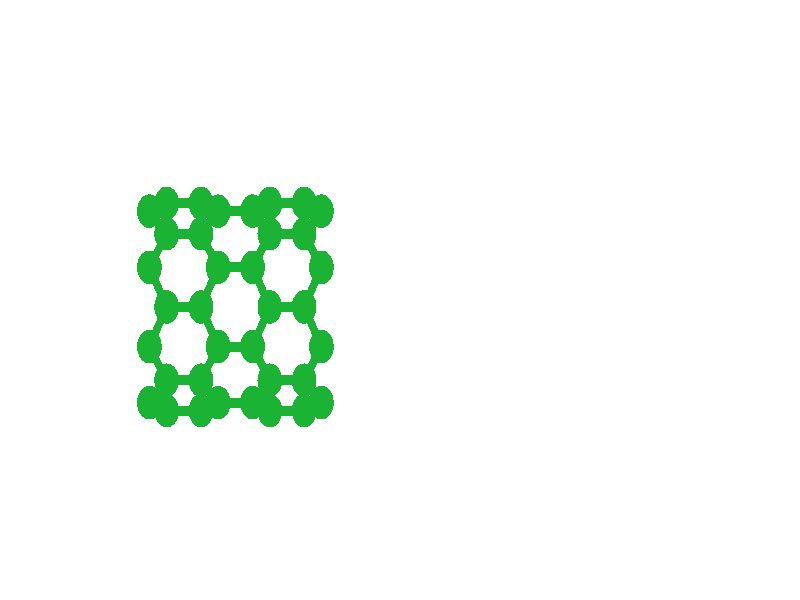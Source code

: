 // 
// Molecular graphics export from VMD 1.9.1
// http://www.ks.uiuc.edu/Research/vmd/
// Requires POV-Ray 3.5 or later
// 
// POV 3.x input script : E:/Users/Kevin Reiter/Documents/GitHub/promotion/daten/nanotori/z2.pov 
// try povray +W1920 +H1057 -IE:/Users/Kevin Reiter/Documents/GitHub/promotion/daten/nanotori/z2.pov -OE:/Users/Kevin Reiter/Documents/GitHub/promotion/daten/nanotori/z2.pov.tga +P +X +A +FT +C
#if (version < 3.5) 
#error "VMD POV3DisplayDevice has been compiled for POV-Ray 3.5 or above.\nPlease upgrade POV-Ray or recompile VMD."
#end 
#declare VMD_clip_on=array[3] {0, 0, 0};
#declare VMD_clip=array[3];
#declare VMD_scaledclip=array[3];
#declare VMD_line_width=0.0020;
#macro VMDC ( C1 )
  texture { pigment { rgbt C1 }}
#end
#macro VMD_point (P1, R1, C1)
  #local T = texture { finish { ambient 1.0 diffuse 0.0 phong 0.0 specular 0.0 } pigment { C1 } }
  #if(VMD_clip_on[2])
  intersection {
    sphere {P1, R1 texture {T} #if(VMD_clip_on[1]) clipped_by {VMD_clip[1]} #end no_shadow}
    VMD_clip[2]
  }
  #else
  sphere {P1, R1 texture {T} #if(VMD_clip_on[1]) clipped_by {VMD_clip[1]} #end no_shadow}
  #end
#end
#macro VMD_line (P1, P2, C1)
  #local T = texture { finish { ambient 1.0 diffuse 0.0 phong 0.0 specular 0.0 } pigment { C1 } }
  #if(VMD_clip_on[2])
  intersection {
    cylinder {P1, P2, VMD_line_width texture {T} #if(VMD_clip_on[1]) clipped_by {VMD_clip[1]} #end no_shadow}
    VMD_clip[2]
  }
  #else
  cylinder {P1, P2, VMD_line_width texture {T} #if(VMD_clip_on[1]) clipped_by {VMD_clip[1]} #end no_shadow}
  #end
#end
#macro VMD_sphere (P1, R1, C1)
  #local T = texture { pigment { C1 } }
  #if(VMD_clip_on[2])
  intersection {
    sphere {P1, R1 texture {T} #if(VMD_clip_on[1]) clipped_by {VMD_clip[1]} #end no_shadow}
    VMD_clip[2]
  }
  #else
  sphere {P1, R1 texture {T} #if(VMD_clip_on[1]) clipped_by {VMD_clip[1]} #end no_shadow}
  #end
#end
#macro VMD_cylinder (P1, P2, R1, C1, O1)
  #local T = texture { pigment { C1 } }
  #if(VMD_clip_on[2])
  intersection {
    cylinder {P1, P2, R1 #if(O1) open #end texture {T} #if(VMD_clip_on[1]) clipped_by {VMD_clip[1]} #end no_shadow}
    VMD_clip[2]
  }
  #else
  cylinder {P1, P2, R1 #if(O1) open #end texture {T} #if(VMD_clip_on[1]) clipped_by {VMD_clip[1]} #end no_shadow}
  #end
#end
#macro VMD_cone (P1, P2, R1, C1)
  #local T = texture { pigment { C1 } }
  #if(VMD_clip_on[2])
  intersection {
    cone {P1, R1, P2, VMD_line_width texture {T} #if(VMD_clip_on[1]) clipped_by {VMD_clip[1]} #end no_shadow}
    VMD_clip[2]
  }
  #else
  cone {P1, R1, P2, VMD_line_width texture {T} #if(VMD_clip_on[1]) clipped_by {VMD_clip[1]} #end no_shadow}
  #end
#end
#macro VMD_triangle (P1, P2, P3, N1, N2, N3, C1)
  #local T = texture { pigment { C1 } }
  smooth_triangle {P1, N1, P2, N2, P3, N3 texture {T} #if(VMD_clip_on[1]) clipped_by {VMD_clip[1]} #end no_shadow}
#end
#macro VMD_tricolor (P1, P2, P3, N1, N2, N3, C1, C2, C3)
  #local NX = P2-P1;
  #local NY = P3-P1;
  #local NZ = vcross(NX, NY);
  #local T = texture { pigment {
    average pigment_map {
      [1 gradient x color_map {[0 rgb 0] [1 C2*3]}]
      [1 gradient y color_map {[0 rgb 0] [1 C3*3]}]
      [1 gradient z color_map {[0 rgb 0] [1 C1*3]}]
    }
    matrix <1.01,0,1,0,1.01,1,0,0,1,-.002,-.002,-1>
    matrix <NX.x,NX.y,NX.z,NY.x,NY.y,NY.z,NZ.x,NZ.y,NZ.z,P1.x,P1.y,P1.z>
  } }
  smooth_triangle {P1, N1, P2, N2, P3, N3 texture {T} #if(VMD_clip_on[1]) clipped_by {VMD_clip[1]} #end no_shadow}
#end
camera {
  orthographic
  location <0.0000, 0.0000, -2.0000>
  look_at <0.0000, 0.0000, 2.0000>
  up <0.0000, 3.0000, 0.0000>
  right <5.4494, 0.0000, 0.0000>
}
light_source { 
  <-0.1000, 0.1000, -1.0000> 
  color rgb<1.000, 1.000, 1.000> 
  parallel 
  point_at <0.0, 0.0, 0.0> 
}
light_source { 
  <1.0000, 2.0000, -0.5000> 
  color rgb<1.000, 1.000, 1.000> 
  parallel 
  point_at <0.0, 0.0, 0.0> 
}
background {
  color rgb<1.000, 1.000, 1.000>
}
#default { texture {
 finish { ambient 0.000 diffuse 0.650 phong 0.1 phong_size 40.000 specular 0.500 }
} }
#declare VMD_line_width=0.0020;
// MoleculeID: 8 ReprID: 0 Beginning CPK
// MoleculeID: 8 ReprID: 0 Beginning VDW
VMD_sphere(<-1.7071,0.1635,0.4533>,0.0839,rgbt<0.100,0.700,0.200,0.000>)
VMD_sphere(<-1.3557,0.3317,0.3409>,0.0839,rgbt<0.100,0.700,0.200,0.000>)
VMD_sphere(<-1.5896,0.3317,0.3409>,0.0839,rgbt<0.100,0.700,0.200,0.000>)
VMD_sphere(<-1.7071,0.4440,0.1728>,0.0839,rgbt<0.100,0.700,0.200,0.000>)
VMD_sphere(<-1.3557,0.4835,-0.0256>,0.0839,rgbt<0.100,0.700,0.200,0.000>)
VMD_sphere(<-1.5896,0.4835,-0.0256>,0.0839,rgbt<0.100,0.700,0.200,0.000>)
VMD_sphere(<-1.7071,0.4440,-0.2239>,0.0839,rgbt<0.100,0.700,0.200,0.000>)
VMD_sphere(<-1.3557,0.3317,-0.3920>,0.0839,rgbt<0.100,0.700,0.200,0.000>)
VMD_sphere(<-1.5896,0.3317,-0.3920>,0.0839,rgbt<0.100,0.700,0.200,0.000>)
VMD_sphere(<-1.7071,0.1635,-0.5044>,0.0839,rgbt<0.100,0.700,0.200,0.000>)
VMD_sphere(<-1.3557,-0.0348,-0.5438>,0.0839,rgbt<0.100,0.700,0.200,0.000>)
VMD_sphere(<-1.5896,-0.0348,-0.5438>,0.0839,rgbt<0.100,0.700,0.200,0.000>)
VMD_sphere(<-1.7071,-0.2331,-0.5044>,0.0839,rgbt<0.100,0.700,0.200,0.000>)
VMD_sphere(<-1.3557,-0.4013,-0.3920>,0.0839,rgbt<0.100,0.700,0.200,0.000>)
VMD_sphere(<-1.5896,-0.4013,-0.3920>,0.0839,rgbt<0.100,0.700,0.200,0.000>)
VMD_sphere(<-1.7071,-0.5136,-0.2239>,0.0839,rgbt<0.100,0.700,0.200,0.000>)
VMD_sphere(<-1.3557,-0.5531,-0.0256>,0.0839,rgbt<0.100,0.700,0.200,0.000>)
VMD_sphere(<-1.5896,-0.5531,-0.0256>,0.0839,rgbt<0.100,0.700,0.200,0.000>)
VMD_sphere(<-1.7071,-0.5136,0.1728>,0.0839,rgbt<0.100,0.700,0.200,0.000>)
VMD_sphere(<-1.3557,-0.4013,0.3409>,0.0839,rgbt<0.100,0.700,0.200,0.000>)
VMD_sphere(<-1.5896,-0.4013,0.3409>,0.0839,rgbt<0.100,0.700,0.200,0.000>)
VMD_sphere(<-1.7071,-0.2331,0.4533>,0.0839,rgbt<0.100,0.700,0.200,0.000>)
VMD_sphere(<-1.3557,-0.0348,0.4927>,0.0839,rgbt<0.100,0.700,0.200,0.000>)
VMD_sphere(<-1.5896,-0.0348,0.4927>,0.0839,rgbt<0.100,0.700,0.200,0.000>)
VMD_sphere(<-1.0043,0.1635,0.4533>,0.0839,rgbt<0.100,0.700,0.200,0.000>)
VMD_sphere(<-1.2382,0.1635,0.4533>,0.0839,rgbt<0.100,0.700,0.200,0.000>)
VMD_sphere(<-0.6530,0.3317,0.3409>,0.0839,rgbt<0.100,0.700,0.200,0.000>)
VMD_sphere(<-0.8868,0.3317,0.3409>,0.0839,rgbt<0.100,0.700,0.200,0.000>)
VMD_sphere(<-1.0043,0.4440,0.1728>,0.0839,rgbt<0.100,0.700,0.200,0.000>)
VMD_sphere(<-1.2382,0.4440,0.1728>,0.0839,rgbt<0.100,0.700,0.200,0.000>)
VMD_sphere(<-0.6530,0.4835,-0.0256>,0.0839,rgbt<0.100,0.700,0.200,0.000>)
VMD_sphere(<-0.8868,0.4835,-0.0256>,0.0839,rgbt<0.100,0.700,0.200,0.000>)
VMD_sphere(<-1.0043,0.4440,-0.2239>,0.0839,rgbt<0.100,0.700,0.200,0.000>)
VMD_sphere(<-1.2382,0.4440,-0.2239>,0.0839,rgbt<0.100,0.700,0.200,0.000>)
VMD_sphere(<-0.6530,0.3317,-0.3920>,0.0839,rgbt<0.100,0.700,0.200,0.000>)
VMD_sphere(<-0.8868,0.3317,-0.3920>,0.0839,rgbt<0.100,0.700,0.200,0.000>)
VMD_sphere(<-1.0043,0.1635,-0.5044>,0.0839,rgbt<0.100,0.700,0.200,0.000>)
VMD_sphere(<-1.2382,0.1635,-0.5044>,0.0839,rgbt<0.100,0.700,0.200,0.000>)
VMD_sphere(<-0.6530,-0.0348,-0.5438>,0.0839,rgbt<0.100,0.700,0.200,0.000>)
VMD_sphere(<-0.8868,-0.0348,-0.5438>,0.0839,rgbt<0.100,0.700,0.200,0.000>)
VMD_sphere(<-1.0043,-0.2331,-0.5044>,0.0839,rgbt<0.100,0.700,0.200,0.000>)
VMD_sphere(<-1.2382,-0.2331,-0.5044>,0.0839,rgbt<0.100,0.700,0.200,0.000>)
VMD_sphere(<-0.6530,-0.4013,-0.3920>,0.0839,rgbt<0.100,0.700,0.200,0.000>)
VMD_sphere(<-0.8868,-0.4013,-0.3920>,0.0839,rgbt<0.100,0.700,0.200,0.000>)
VMD_sphere(<-1.0043,-0.5136,-0.2239>,0.0839,rgbt<0.100,0.700,0.200,0.000>)
VMD_sphere(<-1.2382,-0.5136,-0.2239>,0.0839,rgbt<0.100,0.700,0.200,0.000>)
VMD_sphere(<-0.6530,-0.5531,-0.0256>,0.0839,rgbt<0.100,0.700,0.200,0.000>)
VMD_sphere(<-0.8868,-0.5531,-0.0256>,0.0839,rgbt<0.100,0.700,0.200,0.000>)
VMD_sphere(<-1.0043,-0.5136,0.1728>,0.0839,rgbt<0.100,0.700,0.200,0.000>)
VMD_sphere(<-1.2382,-0.5136,0.1728>,0.0839,rgbt<0.100,0.700,0.200,0.000>)
VMD_sphere(<-0.6530,-0.4013,0.3409>,0.0839,rgbt<0.100,0.700,0.200,0.000>)
VMD_sphere(<-0.8868,-0.4013,0.3409>,0.0839,rgbt<0.100,0.700,0.200,0.000>)
VMD_sphere(<-1.0043,-0.2331,0.4533>,0.0839,rgbt<0.100,0.700,0.200,0.000>)
VMD_sphere(<-1.2382,-0.2331,0.4533>,0.0839,rgbt<0.100,0.700,0.200,0.000>)
VMD_sphere(<-0.6530,-0.0348,0.4927>,0.0839,rgbt<0.100,0.700,0.200,0.000>)
VMD_sphere(<-0.8868,-0.0348,0.4927>,0.0839,rgbt<0.100,0.700,0.200,0.000>)
VMD_sphere(<-0.5355,0.1635,0.4533>,0.0839,rgbt<0.100,0.700,0.200,0.000>)
VMD_sphere(<-0.5355,0.4440,0.1728>,0.0839,rgbt<0.100,0.700,0.200,0.000>)
VMD_sphere(<-0.5355,0.4440,-0.2239>,0.0839,rgbt<0.100,0.700,0.200,0.000>)
VMD_sphere(<-0.5355,0.1635,-0.5044>,0.0839,rgbt<0.100,0.700,0.200,0.000>)
VMD_sphere(<-0.5355,-0.2331,-0.5044>,0.0839,rgbt<0.100,0.700,0.200,0.000>)
VMD_sphere(<-0.5355,-0.5136,-0.2239>,0.0839,rgbt<0.100,0.700,0.200,0.000>)
VMD_sphere(<-0.5355,-0.5136,0.1728>,0.0839,rgbt<0.100,0.700,0.200,0.000>)
VMD_sphere(<-0.5355,-0.2331,0.4533>,0.0839,rgbt<0.100,0.700,0.200,0.000>)
VMD_cylinder(<-1.7071,0.163524,0.45326>,<-1.64834,0.064358,0.472984>0.0247,rgbt<0.100,0.700,0.200,0.000>,1)
VMD_cylinder(<-1.7071,0.163524,0.45326>,<-1.64834,0.247591,0.397087>0.0247,rgbt<0.100,0.700,0.200,0.000>,1)
VMD_cylinder(<-1.35572,0.331659,0.340914>,<-1.47265,0.331659,0.340914>0.0247,rgbt<0.100,0.700,0.200,0.000>,1)
VMD_cylinder(<-1.35572,0.331659,0.340914>,<-1.29696,0.387832,0.256846>0.0247,rgbt<0.100,0.700,0.200,0.000>,1)
VMD_cylinder(<-1.35572,0.331659,0.340914>,<-1.29696,0.247591,0.397087>0.0247,rgbt<0.100,0.700,0.200,0.000>,1)
VMD_cylinder(<-1.58959,0.331659,0.340914>,<-1.64834,0.387832,0.256846>0.0247,rgbt<0.100,0.700,0.200,0.000>,1)
VMD_cylinder(<-1.58959,0.331659,0.340914>,<-1.47265,0.331659,0.340914>0.0247,rgbt<0.100,0.700,0.200,0.000>,1)
VMD_cylinder(<-1.58959,0.331659,0.340914>,<-1.64834,0.247591,0.397087>0.0247,rgbt<0.100,0.700,0.200,0.000>,1)
VMD_cylinder(<-1.7071,0.444005,0.172778>,<-1.64834,0.387832,0.256846>0.0247,rgbt<0.100,0.700,0.200,0.000>,1)
VMD_cylinder(<-1.7071,0.444005,0.172778>,<-1.64834,0.46373,0.0736128>0.0247,rgbt<0.100,0.700,0.200,0.000>,1)
VMD_cylinder(<-1.35572,0.483455,-0.025552>,<-1.29696,0.463729,-0.124717>0.0247,rgbt<0.100,0.700,0.200,0.000>,1)
VMD_cylinder(<-1.35572,0.483455,-0.025552>,<-1.47265,0.483455,-0.025552>0.0247,rgbt<0.100,0.700,0.200,0.000>,1)
VMD_cylinder(<-1.35572,0.483455,-0.025552>,<-1.29696,0.46373,0.0736128>0.0247,rgbt<0.100,0.700,0.200,0.000>,1)
VMD_cylinder(<-1.58959,0.483455,-0.025552>,<-1.64834,0.463729,-0.124717>0.0247,rgbt<0.100,0.700,0.200,0.000>,1)
VMD_cylinder(<-1.58959,0.483455,-0.025552>,<-1.64834,0.46373,0.0736128>0.0247,rgbt<0.100,0.700,0.200,0.000>,1)
VMD_cylinder(<-1.58959,0.483455,-0.025552>,<-1.47265,0.483455,-0.025552>0.0247,rgbt<0.100,0.700,0.200,0.000>,1)
VMD_cylinder(<-1.7071,0.444004,-0.223883>,<-1.64834,0.463729,-0.124717>0.0247,rgbt<0.100,0.700,0.200,0.000>,1)
VMD_cylinder(<-1.7071,0.444004,-0.223883>,<-1.64834,0.387831,-0.307951>0.0247,rgbt<0.100,0.700,0.200,0.000>,1)
VMD_cylinder(<-1.35572,0.331659,-0.39202>,<-1.47265,0.331659,-0.39202>0.0247,rgbt<0.100,0.700,0.200,0.000>,1)
VMD_cylinder(<-1.35572,0.331659,-0.39202>,<-1.29696,0.247591,-0.448192>0.0247,rgbt<0.100,0.700,0.200,0.000>,1)
VMD_cylinder(<-1.35572,0.331659,-0.39202>,<-1.29696,0.387831,-0.307951>0.0247,rgbt<0.100,0.700,0.200,0.000>,1)
VMD_cylinder(<-1.58959,0.331659,-0.39202>,<-1.64834,0.247591,-0.448192>0.0247,rgbt<0.100,0.700,0.200,0.000>,1)
VMD_cylinder(<-1.58959,0.331659,-0.39202>,<-1.47265,0.331659,-0.39202>0.0247,rgbt<0.100,0.700,0.200,0.000>,1)
VMD_cylinder(<-1.58959,0.331659,-0.39202>,<-1.64834,0.387831,-0.307951>0.0247,rgbt<0.100,0.700,0.200,0.000>,1)
VMD_cylinder(<-1.7071,0.163523,-0.504365>,<-1.64834,0.247591,-0.448192>0.0247,rgbt<0.100,0.700,0.200,0.000>,1)
VMD_cylinder(<-1.7071,0.163523,-0.504365>,<-1.64834,0.0643578,-0.524089>0.0247,rgbt<0.100,0.700,0.200,0.000>,1)
VMD_cylinder(<-1.35572,-0.0348079,-0.543814>,<-1.29696,-0.133973,-0.524089>0.0247,rgbt<0.100,0.700,0.200,0.000>,1)
VMD_cylinder(<-1.35572,-0.0348079,-0.543814>,<-1.47265,-0.0348079,-0.543814>0.0247,rgbt<0.100,0.700,0.200,0.000>,1)
VMD_cylinder(<-1.35572,-0.0348079,-0.543814>,<-1.29696,0.0643578,-0.524089>0.0247,rgbt<0.100,0.700,0.200,0.000>,1)
VMD_cylinder(<-1.58959,-0.0348079,-0.543814>,<-1.64834,-0.133973,-0.524089>0.0247,rgbt<0.100,0.700,0.200,0.000>,1)
VMD_cylinder(<-1.58959,-0.0348079,-0.543814>,<-1.64834,0.0643578,-0.524089>0.0247,rgbt<0.100,0.700,0.200,0.000>,1)
VMD_cylinder(<-1.58959,-0.0348079,-0.543814>,<-1.47265,-0.0348079,-0.543814>0.0247,rgbt<0.100,0.700,0.200,0.000>,1)
VMD_cylinder(<-1.7071,-0.233137,-0.504365>,<-1.64834,-0.133973,-0.524089>0.0247,rgbt<0.100,0.700,0.200,0.000>,1)
VMD_cylinder(<-1.7071,-0.233137,-0.504365>,<-1.64834,-0.317206,-0.448192>0.0247,rgbt<0.100,0.700,0.200,0.000>,1)
VMD_cylinder(<-1.35572,-0.401274,-0.392019>,<-1.47265,-0.401274,-0.392019>0.0247,rgbt<0.100,0.700,0.200,0.000>,1)
VMD_cylinder(<-1.35572,-0.401274,-0.392019>,<-1.29696,-0.457446,-0.307951>0.0247,rgbt<0.100,0.700,0.200,0.000>,1)
VMD_cylinder(<-1.35572,-0.401274,-0.392019>,<-1.29696,-0.317206,-0.448192>0.0247,rgbt<0.100,0.700,0.200,0.000>,1)
VMD_cylinder(<-1.58959,-0.401274,-0.392019>,<-1.64834,-0.457446,-0.307951>0.0247,rgbt<0.100,0.700,0.200,0.000>,1)
VMD_cylinder(<-1.58959,-0.401274,-0.392019>,<-1.64834,-0.317206,-0.448192>0.0247,rgbt<0.100,0.700,0.200,0.000>,1)
VMD_cylinder(<-1.58959,-0.401274,-0.392019>,<-1.47265,-0.401274,-0.392019>0.0247,rgbt<0.100,0.700,0.200,0.000>,1)
VMD_cylinder(<-1.7071,-0.513619,-0.223883>,<-1.64834,-0.457446,-0.307951>0.0247,rgbt<0.100,0.700,0.200,0.000>,1)
VMD_cylinder(<-1.7071,-0.513619,-0.223883>,<-1.64834,-0.533345,-0.124718>0.0247,rgbt<0.100,0.700,0.200,0.000>,1)
VMD_cylinder(<-1.35572,-0.55307,-0.0255526>,<-1.47265,-0.55307,-0.0255526>0.0247,rgbt<0.100,0.700,0.200,0.000>,1)
VMD_cylinder(<-1.35572,-0.55307,-0.0255526>,<-1.29696,-0.533345,-0.124718>0.0247,rgbt<0.100,0.700,0.200,0.000>,1)
VMD_cylinder(<-1.35572,-0.55307,-0.0255526>,<-1.29696,-0.533345,0.0736126>0.0247,rgbt<0.100,0.700,0.200,0.000>,1)
VMD_cylinder(<-1.58959,-0.55307,-0.0255526>,<-1.64834,-0.533345,-0.124718>0.0247,rgbt<0.100,0.700,0.200,0.000>,1)
VMD_cylinder(<-1.58959,-0.55307,-0.0255526>,<-1.64834,-0.533345,0.0736126>0.0247,rgbt<0.100,0.700,0.200,0.000>,1)
VMD_cylinder(<-1.58959,-0.55307,-0.0255526>,<-1.47265,-0.55307,-0.0255526>0.0247,rgbt<0.100,0.700,0.200,0.000>,1)
VMD_cylinder(<-1.7071,-0.513619,0.172778>,<-1.64834,-0.457447,0.256846>0.0247,rgbt<0.100,0.700,0.200,0.000>,1)
VMD_cylinder(<-1.7071,-0.513619,0.172778>,<-1.64834,-0.533345,0.0736126>0.0247,rgbt<0.100,0.700,0.200,0.000>,1)
VMD_cylinder(<-1.35572,-0.401275,0.340915>,<-1.47265,-0.401275,0.340915>0.0247,rgbt<0.100,0.700,0.200,0.000>,1)
VMD_cylinder(<-1.35572,-0.401275,0.340915>,<-1.29696,-0.317206,0.397087>0.0247,rgbt<0.100,0.700,0.200,0.000>,1)
VMD_cylinder(<-1.35572,-0.401275,0.340915>,<-1.29696,-0.457447,0.256846>0.0247,rgbt<0.100,0.700,0.200,0.000>,1)
VMD_cylinder(<-1.58959,-0.401275,0.340915>,<-1.64834,-0.317206,0.397087>0.0247,rgbt<0.100,0.700,0.200,0.000>,1)
VMD_cylinder(<-1.58959,-0.401275,0.340915>,<-1.47265,-0.401275,0.340915>0.0247,rgbt<0.100,0.700,0.200,0.000>,1)
VMD_cylinder(<-1.58959,-0.401275,0.340915>,<-1.64834,-0.457447,0.256846>0.0247,rgbt<0.100,0.700,0.200,0.000>,1)
VMD_cylinder(<-1.7071,-0.233137,0.453259>,<-1.64834,-0.317206,0.397087>0.0247,rgbt<0.100,0.700,0.200,0.000>,1)
VMD_cylinder(<-1.7071,-0.233137,0.453259>,<-1.64834,-0.133972,0.472984>0.0247,rgbt<0.100,0.700,0.200,0.000>,1)
VMD_cylinder(<-1.35572,-0.0348076,0.492709>,<-1.47265,-0.0348076,0.492709>0.0247,rgbt<0.100,0.700,0.200,0.000>,1)
VMD_cylinder(<-1.35572,-0.0348076,0.492709>,<-1.29696,-0.133972,0.472984>0.0247,rgbt<0.100,0.700,0.200,0.000>,1)
VMD_cylinder(<-1.35572,-0.0348076,0.492709>,<-1.29696,0.064358,0.472984>0.0247,rgbt<0.100,0.700,0.200,0.000>,1)
VMD_cylinder(<-1.58959,-0.0348076,0.492709>,<-1.64834,-0.133972,0.472984>0.0247,rgbt<0.100,0.700,0.200,0.000>,1)
VMD_cylinder(<-1.58959,-0.0348076,0.492709>,<-1.47265,-0.0348076,0.492709>0.0247,rgbt<0.100,0.700,0.200,0.000>,1)
VMD_cylinder(<-1.58959,-0.0348076,0.492709>,<-1.64834,0.064358,0.472984>0.0247,rgbt<0.100,0.700,0.200,0.000>,1)
VMD_cylinder(<-1.00434,0.163524,0.45326>,<-1.12128,0.163524,0.45326>0.0247,rgbt<0.100,0.700,0.200,0.000>,1)
VMD_cylinder(<-1.00434,0.163524,0.45326>,<-0.945585,0.064358,0.472984>0.0247,rgbt<0.100,0.700,0.200,0.000>,1)
VMD_cylinder(<-1.00434,0.163524,0.45326>,<-0.945585,0.247591,0.397087>0.0247,rgbt<0.100,0.700,0.200,0.000>,1)
VMD_cylinder(<-1.23821,0.163524,0.45326>,<-1.12128,0.163524,0.45326>0.0247,rgbt<0.100,0.700,0.200,0.000>,1)
VMD_cylinder(<-1.23821,0.163524,0.45326>,<-1.29696,0.064358,0.472984>0.0247,rgbt<0.100,0.700,0.200,0.000>,1)
VMD_cylinder(<-1.23821,0.163524,0.45326>,<-1.29696,0.247591,0.397087>0.0247,rgbt<0.100,0.700,0.200,0.000>,1)
VMD_cylinder(<-0.652956,0.331659,0.340914>,<-0.769894,0.331659,0.340914>0.0247,rgbt<0.100,0.700,0.200,0.000>,1)
VMD_cylinder(<-0.652956,0.331659,0.340914>,<-0.594205,0.387832,0.256846>0.0247,rgbt<0.100,0.700,0.200,0.000>,1)
VMD_cylinder(<-0.652956,0.331659,0.340914>,<-0.594205,0.247591,0.397087>0.0247,rgbt<0.100,0.700,0.200,0.000>,1)
VMD_cylinder(<-0.886832,0.331659,0.340914>,<-0.945585,0.387832,0.256846>0.0247,rgbt<0.100,0.700,0.200,0.000>,1)
VMD_cylinder(<-0.886832,0.331659,0.340914>,<-0.769894,0.331659,0.340914>0.0247,rgbt<0.100,0.700,0.200,0.000>,1)
VMD_cylinder(<-0.886832,0.331659,0.340914>,<-0.945585,0.247591,0.397087>0.0247,rgbt<0.100,0.700,0.200,0.000>,1)
VMD_cylinder(<-1.00434,0.444005,0.172778>,<-1.12128,0.444005,0.172778>0.0247,rgbt<0.100,0.700,0.200,0.000>,1)
VMD_cylinder(<-1.00434,0.444005,0.172778>,<-0.945585,0.387832,0.256846>0.0247,rgbt<0.100,0.700,0.200,0.000>,1)
VMD_cylinder(<-1.00434,0.444005,0.172778>,<-0.945585,0.46373,0.0736128>0.0247,rgbt<0.100,0.700,0.200,0.000>,1)
VMD_cylinder(<-1.23821,0.444005,0.172778>,<-1.29696,0.387832,0.256846>0.0247,rgbt<0.100,0.700,0.200,0.000>,1)
VMD_cylinder(<-1.23821,0.444005,0.172778>,<-1.29696,0.46373,0.0736128>0.0247,rgbt<0.100,0.700,0.200,0.000>,1)
VMD_cylinder(<-1.23821,0.444005,0.172778>,<-1.12128,0.444005,0.172778>0.0247,rgbt<0.100,0.700,0.200,0.000>,1)
VMD_cylinder(<-0.652956,0.483455,-0.025552>,<-0.594205,0.463729,-0.124717>0.0247,rgbt<0.100,0.700,0.200,0.000>,1)
VMD_cylinder(<-0.652956,0.483455,-0.025552>,<-0.769894,0.483455,-0.025552>0.0247,rgbt<0.100,0.700,0.200,0.000>,1)
VMD_cylinder(<-0.652956,0.483455,-0.025552>,<-0.594205,0.46373,0.0736128>0.0247,rgbt<0.100,0.700,0.200,0.000>,1)
VMD_cylinder(<-0.886832,0.483455,-0.025552>,<-0.945585,0.463729,-0.124717>0.0247,rgbt<0.100,0.700,0.200,0.000>,1)
VMD_cylinder(<-0.886832,0.483455,-0.025552>,<-0.945585,0.46373,0.0736128>0.0247,rgbt<0.100,0.700,0.200,0.000>,1)
VMD_cylinder(<-0.886832,0.483455,-0.025552>,<-0.769894,0.483455,-0.025552>0.0247,rgbt<0.100,0.700,0.200,0.000>,1)
VMD_cylinder(<-1.00434,0.444004,-0.223883>,<-1.12128,0.444004,-0.223883>0.0247,rgbt<0.100,0.700,0.200,0.000>,1)
VMD_cylinder(<-1.00434,0.444004,-0.223883>,<-0.945585,0.463729,-0.124717>0.0247,rgbt<0.100,0.700,0.200,0.000>,1)
VMD_cylinder(<-1.00434,0.444004,-0.223883>,<-0.945585,0.387831,-0.307951>0.0247,rgbt<0.100,0.700,0.200,0.000>,1)
VMD_cylinder(<-1.23821,0.444004,-0.223883>,<-1.12128,0.444004,-0.223883>0.0247,rgbt<0.100,0.700,0.200,0.000>,1)
VMD_cylinder(<-1.23821,0.444004,-0.223883>,<-1.29696,0.463729,-0.124717>0.0247,rgbt<0.100,0.700,0.200,0.000>,1)
VMD_cylinder(<-1.23821,0.444004,-0.223883>,<-1.29696,0.387831,-0.307951>0.0247,rgbt<0.100,0.700,0.200,0.000>,1)
VMD_cylinder(<-0.652956,0.331659,-0.39202>,<-0.769894,0.331659,-0.39202>0.0247,rgbt<0.100,0.700,0.200,0.000>,1)
VMD_cylinder(<-0.652956,0.331659,-0.39202>,<-0.594205,0.247591,-0.448192>0.0247,rgbt<0.100,0.700,0.200,0.000>,1)
VMD_cylinder(<-0.652956,0.331659,-0.39202>,<-0.594205,0.387831,-0.307951>0.0247,rgbt<0.100,0.700,0.200,0.000>,1)
VMD_cylinder(<-0.886832,0.331659,-0.39202>,<-0.945585,0.247591,-0.448192>0.0247,rgbt<0.100,0.700,0.200,0.000>,1)
VMD_cylinder(<-0.886832,0.331659,-0.39202>,<-0.769894,0.331659,-0.39202>0.0247,rgbt<0.100,0.700,0.200,0.000>,1)
VMD_cylinder(<-0.886832,0.331659,-0.39202>,<-0.945585,0.387831,-0.307951>0.0247,rgbt<0.100,0.700,0.200,0.000>,1)
VMD_cylinder(<-1.00434,0.163523,-0.504365>,<-1.12128,0.163523,-0.504365>0.0247,rgbt<0.100,0.700,0.200,0.000>,1)
VMD_cylinder(<-1.00434,0.163523,-0.504365>,<-0.945585,0.247591,-0.448192>0.0247,rgbt<0.100,0.700,0.200,0.000>,1)
VMD_cylinder(<-1.00434,0.163523,-0.504365>,<-0.945585,0.0643578,-0.524089>0.0247,rgbt<0.100,0.700,0.200,0.000>,1)
VMD_cylinder(<-1.23821,0.163523,-0.504365>,<-1.29696,0.247591,-0.448192>0.0247,rgbt<0.100,0.700,0.200,0.000>,1)
VMD_cylinder(<-1.23821,0.163523,-0.504365>,<-1.29696,0.0643578,-0.524089>0.0247,rgbt<0.100,0.700,0.200,0.000>,1)
VMD_cylinder(<-1.23821,0.163523,-0.504365>,<-1.12128,0.163523,-0.504365>0.0247,rgbt<0.100,0.700,0.200,0.000>,1)
VMD_cylinder(<-0.652956,-0.0348079,-0.543814>,<-0.594205,-0.133973,-0.524089>0.0247,rgbt<0.100,0.700,0.200,0.000>,1)
VMD_cylinder(<-0.652956,-0.0348079,-0.543814>,<-0.769894,-0.0348079,-0.543814>0.0247,rgbt<0.100,0.700,0.200,0.000>,1)
VMD_cylinder(<-0.652956,-0.0348079,-0.543814>,<-0.594205,0.0643578,-0.524089>0.0247,rgbt<0.100,0.700,0.200,0.000>,1)
VMD_cylinder(<-0.886832,-0.0348079,-0.543814>,<-0.945585,-0.133973,-0.524089>0.0247,rgbt<0.100,0.700,0.200,0.000>,1)
VMD_cylinder(<-0.886832,-0.0348079,-0.543814>,<-0.945585,0.0643578,-0.524089>0.0247,rgbt<0.100,0.700,0.200,0.000>,1)
VMD_cylinder(<-0.886832,-0.0348079,-0.543814>,<-0.769894,-0.0348079,-0.543814>0.0247,rgbt<0.100,0.700,0.200,0.000>,1)
VMD_cylinder(<-1.00434,-0.233137,-0.504365>,<-1.12128,-0.233137,-0.504365>0.0247,rgbt<0.100,0.700,0.200,0.000>,1)
VMD_cylinder(<-1.00434,-0.233137,-0.504365>,<-0.945585,-0.133973,-0.524089>0.0247,rgbt<0.100,0.700,0.200,0.000>,1)
VMD_cylinder(<-1.00434,-0.233137,-0.504365>,<-0.945585,-0.317206,-0.448192>0.0247,rgbt<0.100,0.700,0.200,0.000>,1)
VMD_cylinder(<-1.23821,-0.233137,-0.504365>,<-1.29696,-0.133973,-0.524089>0.0247,rgbt<0.100,0.700,0.200,0.000>,1)
VMD_cylinder(<-1.23821,-0.233137,-0.504365>,<-1.12128,-0.233137,-0.504365>0.0247,rgbt<0.100,0.700,0.200,0.000>,1)
VMD_cylinder(<-1.23821,-0.233137,-0.504365>,<-1.29696,-0.317206,-0.448192>0.0247,rgbt<0.100,0.700,0.200,0.000>,1)
VMD_cylinder(<-0.652956,-0.401274,-0.392019>,<-0.769894,-0.401274,-0.392019>0.0247,rgbt<0.100,0.700,0.200,0.000>,1)
VMD_cylinder(<-0.652956,-0.401274,-0.392019>,<-0.594205,-0.457446,-0.307951>0.0247,rgbt<0.100,0.700,0.200,0.000>,1)
VMD_cylinder(<-0.652956,-0.401274,-0.392019>,<-0.594205,-0.317206,-0.448192>0.0247,rgbt<0.100,0.700,0.200,0.000>,1)
VMD_cylinder(<-0.886832,-0.401274,-0.392019>,<-0.945585,-0.457446,-0.307951>0.0247,rgbt<0.100,0.700,0.200,0.000>,1)
VMD_cylinder(<-0.886832,-0.401274,-0.392019>,<-0.945585,-0.317206,-0.448192>0.0247,rgbt<0.100,0.700,0.200,0.000>,1)
VMD_cylinder(<-0.886832,-0.401274,-0.392019>,<-0.769894,-0.401274,-0.392019>0.0247,rgbt<0.100,0.700,0.200,0.000>,1)
VMD_cylinder(<-1.00434,-0.513619,-0.223883>,<-1.12128,-0.513619,-0.223883>0.0247,rgbt<0.100,0.700,0.200,0.000>,1)
VMD_cylinder(<-1.00434,-0.513619,-0.223883>,<-0.945585,-0.457446,-0.307951>0.0247,rgbt<0.100,0.700,0.200,0.000>,1)
VMD_cylinder(<-1.00434,-0.513619,-0.223883>,<-0.945585,-0.533345,-0.124718>0.0247,rgbt<0.100,0.700,0.200,0.000>,1)
VMD_cylinder(<-1.23821,-0.513619,-0.223883>,<-1.29696,-0.457446,-0.307951>0.0247,rgbt<0.100,0.700,0.200,0.000>,1)
VMD_cylinder(<-1.23821,-0.513619,-0.223883>,<-1.29696,-0.533345,-0.124718>0.0247,rgbt<0.100,0.700,0.200,0.000>,1)
VMD_cylinder(<-1.23821,-0.513619,-0.223883>,<-1.12128,-0.513619,-0.223883>0.0247,rgbt<0.100,0.700,0.200,0.000>,1)
VMD_cylinder(<-0.652956,-0.55307,-0.0255526>,<-0.769894,-0.55307,-0.0255526>0.0247,rgbt<0.100,0.700,0.200,0.000>,1)
VMD_cylinder(<-0.652956,-0.55307,-0.0255526>,<-0.594205,-0.533345,-0.124718>0.0247,rgbt<0.100,0.700,0.200,0.000>,1)
VMD_cylinder(<-0.652956,-0.55307,-0.0255526>,<-0.594205,-0.533345,0.0736126>0.0247,rgbt<0.100,0.700,0.200,0.000>,1)
VMD_cylinder(<-0.886832,-0.55307,-0.0255526>,<-0.945585,-0.533345,-0.124718>0.0247,rgbt<0.100,0.700,0.200,0.000>,1)
VMD_cylinder(<-0.886832,-0.55307,-0.0255526>,<-0.945585,-0.533345,0.0736126>0.0247,rgbt<0.100,0.700,0.200,0.000>,1)
VMD_cylinder(<-0.886832,-0.55307,-0.0255526>,<-0.769894,-0.55307,-0.0255526>0.0247,rgbt<0.100,0.700,0.200,0.000>,1)
VMD_cylinder(<-1.00434,-0.513619,0.172778>,<-1.12128,-0.513619,0.172778>0.0247,rgbt<0.100,0.700,0.200,0.000>,1)
VMD_cylinder(<-1.00434,-0.513619,0.172778>,<-0.945585,-0.457447,0.256846>0.0247,rgbt<0.100,0.700,0.200,0.000>,1)
VMD_cylinder(<-1.00434,-0.513619,0.172778>,<-0.945585,-0.533345,0.0736126>0.0247,rgbt<0.100,0.700,0.200,0.000>,1)
VMD_cylinder(<-1.23821,-0.513619,0.172778>,<-1.29696,-0.457447,0.256846>0.0247,rgbt<0.100,0.700,0.200,0.000>,1)
VMD_cylinder(<-1.23821,-0.513619,0.172778>,<-1.12128,-0.513619,0.172778>0.0247,rgbt<0.100,0.700,0.200,0.000>,1)
VMD_cylinder(<-1.23821,-0.513619,0.172778>,<-1.29696,-0.533345,0.0736126>0.0247,rgbt<0.100,0.700,0.200,0.000>,1)
VMD_cylinder(<-0.652956,-0.401275,0.340915>,<-0.769894,-0.401275,0.340915>0.0247,rgbt<0.100,0.700,0.200,0.000>,1)
VMD_cylinder(<-0.652956,-0.401275,0.340915>,<-0.594205,-0.317206,0.397087>0.0247,rgbt<0.100,0.700,0.200,0.000>,1)
VMD_cylinder(<-0.652956,-0.401275,0.340915>,<-0.594205,-0.457447,0.256846>0.0247,rgbt<0.100,0.700,0.200,0.000>,1)
VMD_cylinder(<-0.886832,-0.401275,0.340915>,<-0.945585,-0.317206,0.397087>0.0247,rgbt<0.100,0.700,0.200,0.000>,1)
VMD_cylinder(<-0.886832,-0.401275,0.340915>,<-0.769894,-0.401275,0.340915>0.0247,rgbt<0.100,0.700,0.200,0.000>,1)
VMD_cylinder(<-0.886832,-0.401275,0.340915>,<-0.945585,-0.457447,0.256846>0.0247,rgbt<0.100,0.700,0.200,0.000>,1)
VMD_cylinder(<-1.00434,-0.233137,0.453259>,<-1.12128,-0.233137,0.453259>0.0247,rgbt<0.100,0.700,0.200,0.000>,1)
VMD_cylinder(<-1.00434,-0.233137,0.453259>,<-0.945585,-0.317206,0.397087>0.0247,rgbt<0.100,0.700,0.200,0.000>,1)
VMD_cylinder(<-1.00434,-0.233137,0.453259>,<-0.945585,-0.133972,0.472984>0.0247,rgbt<0.100,0.700,0.200,0.000>,1)
VMD_cylinder(<-1.23821,-0.233137,0.453259>,<-1.29696,-0.317206,0.397087>0.0247,rgbt<0.100,0.700,0.200,0.000>,1)
VMD_cylinder(<-1.23821,-0.233137,0.453259>,<-1.29696,-0.133972,0.472984>0.0247,rgbt<0.100,0.700,0.200,0.000>,1)
VMD_cylinder(<-1.23821,-0.233137,0.453259>,<-1.12128,-0.233137,0.453259>0.0247,rgbt<0.100,0.700,0.200,0.000>,1)
VMD_cylinder(<-0.652956,-0.0348076,0.492709>,<-0.769894,-0.0348076,0.492709>0.0247,rgbt<0.100,0.700,0.200,0.000>,1)
VMD_cylinder(<-0.652956,-0.0348076,0.492709>,<-0.594205,-0.133972,0.472984>0.0247,rgbt<0.100,0.700,0.200,0.000>,1)
VMD_cylinder(<-0.652956,-0.0348076,0.492709>,<-0.594205,0.064358,0.472984>0.0247,rgbt<0.100,0.700,0.200,0.000>,1)
VMD_cylinder(<-0.886832,-0.0348076,0.492709>,<-0.945585,-0.133972,0.472984>0.0247,rgbt<0.100,0.700,0.200,0.000>,1)
VMD_cylinder(<-0.886832,-0.0348076,0.492709>,<-0.769894,-0.0348076,0.492709>0.0247,rgbt<0.100,0.700,0.200,0.000>,1)
VMD_cylinder(<-0.886832,-0.0348076,0.492709>,<-0.945585,0.064358,0.472984>0.0247,rgbt<0.100,0.700,0.200,0.000>,1)
VMD_cylinder(<-0.535453,0.163524,0.45326>,<-0.594205,0.064358,0.472984>0.0247,rgbt<0.100,0.700,0.200,0.000>,1)
VMD_cylinder(<-0.535453,0.163524,0.45326>,<-0.594205,0.247591,0.397087>0.0247,rgbt<0.100,0.700,0.200,0.000>,1)
VMD_cylinder(<-0.535453,0.444005,0.172778>,<-0.594205,0.387832,0.256846>0.0247,rgbt<0.100,0.700,0.200,0.000>,1)
VMD_cylinder(<-0.535453,0.444005,0.172778>,<-0.594205,0.46373,0.0736128>0.0247,rgbt<0.100,0.700,0.200,0.000>,1)
VMD_cylinder(<-0.535453,0.444004,-0.223883>,<-0.594205,0.463729,-0.124717>0.0247,rgbt<0.100,0.700,0.200,0.000>,1)
VMD_cylinder(<-0.535453,0.444004,-0.223883>,<-0.594205,0.387831,-0.307951>0.0247,rgbt<0.100,0.700,0.200,0.000>,1)
VMD_cylinder(<-0.535453,0.163523,-0.504365>,<-0.594205,0.247591,-0.448192>0.0247,rgbt<0.100,0.700,0.200,0.000>,1)
VMD_cylinder(<-0.535453,0.163523,-0.504365>,<-0.594205,0.0643578,-0.524089>0.0247,rgbt<0.100,0.700,0.200,0.000>,1)
VMD_cylinder(<-0.535453,-0.233137,-0.504365>,<-0.594205,-0.133973,-0.524089>0.0247,rgbt<0.100,0.700,0.200,0.000>,1)
VMD_cylinder(<-0.535453,-0.233137,-0.504365>,<-0.594205,-0.317206,-0.448192>0.0247,rgbt<0.100,0.700,0.200,0.000>,1)
VMD_cylinder(<-0.535453,-0.513619,-0.223883>,<-0.594205,-0.457446,-0.307951>0.0247,rgbt<0.100,0.700,0.200,0.000>,1)
VMD_cylinder(<-0.535453,-0.513619,-0.223883>,<-0.594205,-0.533345,-0.124718>0.0247,rgbt<0.100,0.700,0.200,0.000>,1)
VMD_cylinder(<-0.535453,-0.513619,0.172778>,<-0.594205,-0.457447,0.256846>0.0247,rgbt<0.100,0.700,0.200,0.000>,1)
VMD_cylinder(<-0.535453,-0.513619,0.172778>,<-0.594205,-0.533345,0.0736126>0.0247,rgbt<0.100,0.700,0.200,0.000>,1)
VMD_cylinder(<-0.535453,-0.233137,0.453259>,<-0.594205,-0.317206,0.397087>0.0247,rgbt<0.100,0.700,0.200,0.000>,1)
VMD_cylinder(<-0.535453,-0.233137,0.453259>,<-0.594205,-0.133972,0.472984>0.0247,rgbt<0.100,0.700,0.200,0.000>,1)
// End of POV-Ray 3.x generation 
